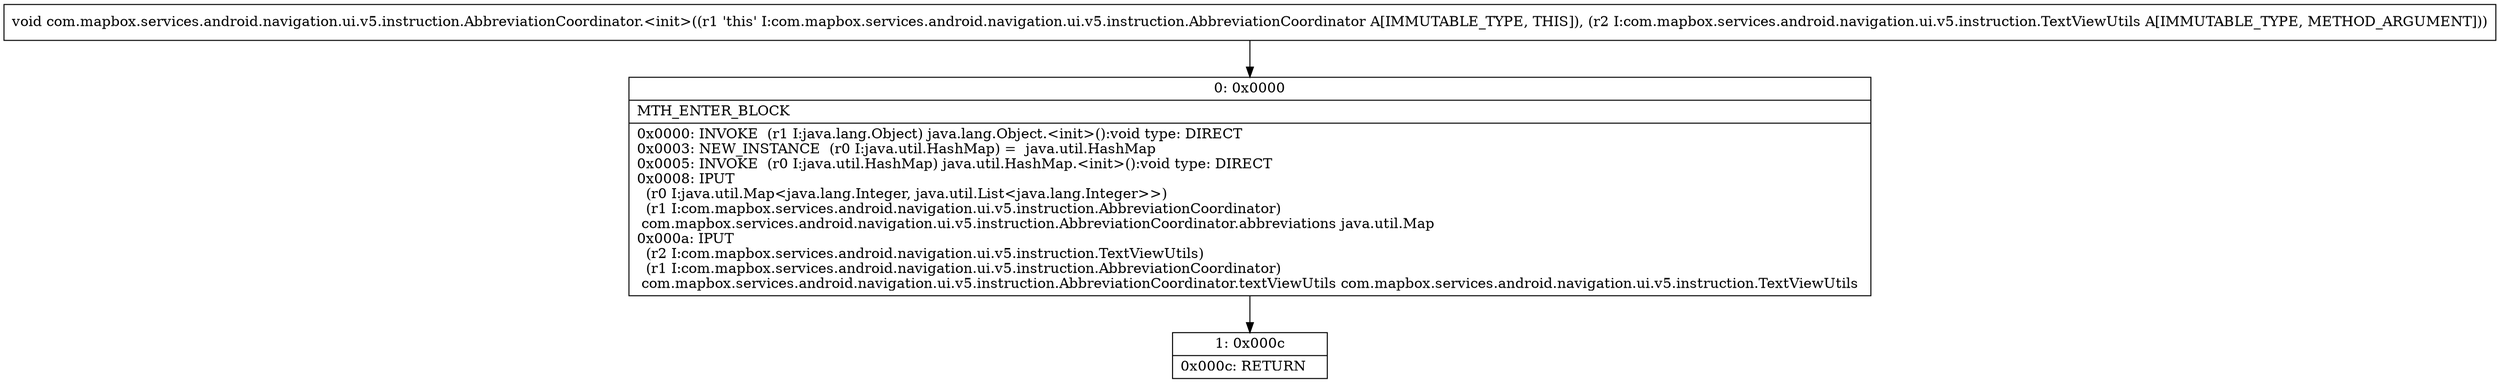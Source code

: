 digraph "CFG forcom.mapbox.services.android.navigation.ui.v5.instruction.AbbreviationCoordinator.\<init\>(Lcom\/mapbox\/services\/android\/navigation\/ui\/v5\/instruction\/TextViewUtils;)V" {
Node_0 [shape=record,label="{0\:\ 0x0000|MTH_ENTER_BLOCK\l|0x0000: INVOKE  (r1 I:java.lang.Object) java.lang.Object.\<init\>():void type: DIRECT \l0x0003: NEW_INSTANCE  (r0 I:java.util.HashMap) =  java.util.HashMap \l0x0005: INVOKE  (r0 I:java.util.HashMap) java.util.HashMap.\<init\>():void type: DIRECT \l0x0008: IPUT  \l  (r0 I:java.util.Map\<java.lang.Integer, java.util.List\<java.lang.Integer\>\>)\l  (r1 I:com.mapbox.services.android.navigation.ui.v5.instruction.AbbreviationCoordinator)\l com.mapbox.services.android.navigation.ui.v5.instruction.AbbreviationCoordinator.abbreviations java.util.Map \l0x000a: IPUT  \l  (r2 I:com.mapbox.services.android.navigation.ui.v5.instruction.TextViewUtils)\l  (r1 I:com.mapbox.services.android.navigation.ui.v5.instruction.AbbreviationCoordinator)\l com.mapbox.services.android.navigation.ui.v5.instruction.AbbreviationCoordinator.textViewUtils com.mapbox.services.android.navigation.ui.v5.instruction.TextViewUtils \l}"];
Node_1 [shape=record,label="{1\:\ 0x000c|0x000c: RETURN   \l}"];
MethodNode[shape=record,label="{void com.mapbox.services.android.navigation.ui.v5.instruction.AbbreviationCoordinator.\<init\>((r1 'this' I:com.mapbox.services.android.navigation.ui.v5.instruction.AbbreviationCoordinator A[IMMUTABLE_TYPE, THIS]), (r2 I:com.mapbox.services.android.navigation.ui.v5.instruction.TextViewUtils A[IMMUTABLE_TYPE, METHOD_ARGUMENT])) }"];
MethodNode -> Node_0;
Node_0 -> Node_1;
}

